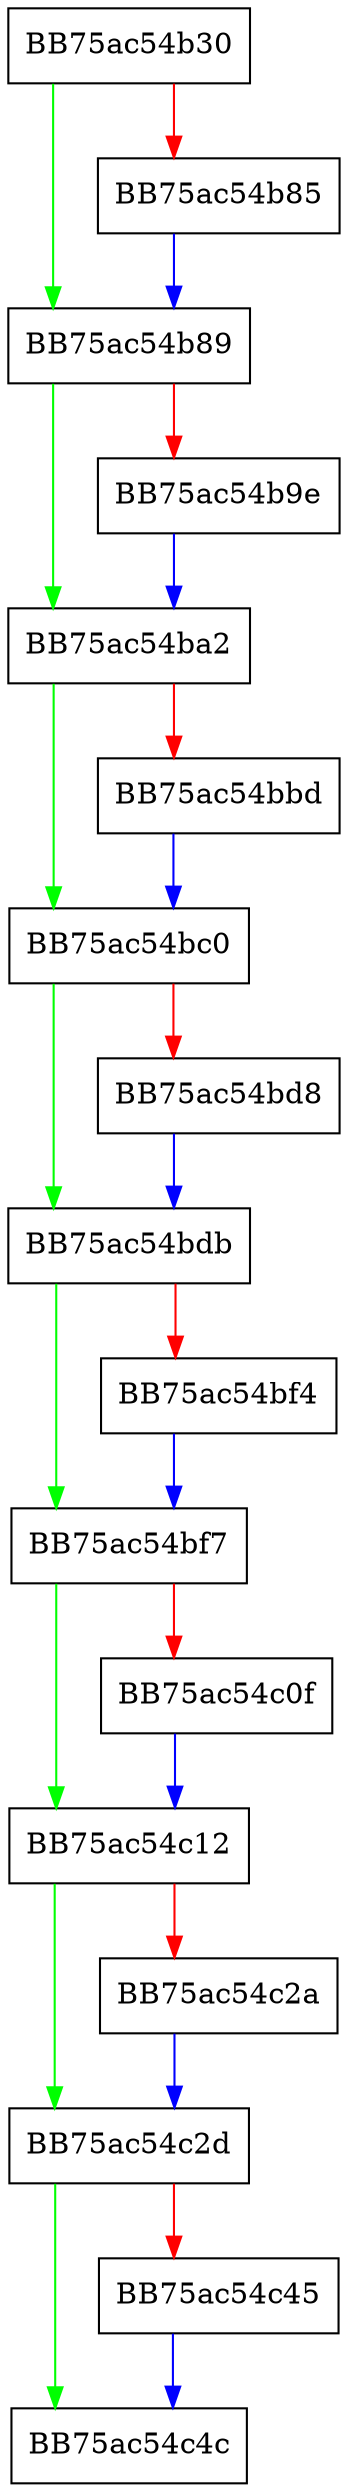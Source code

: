 digraph Inititialize {
  node [shape="box"];
  graph [splines=ortho];
  BB75ac54b30 -> BB75ac54b89 [color="green"];
  BB75ac54b30 -> BB75ac54b85 [color="red"];
  BB75ac54b85 -> BB75ac54b89 [color="blue"];
  BB75ac54b89 -> BB75ac54ba2 [color="green"];
  BB75ac54b89 -> BB75ac54b9e [color="red"];
  BB75ac54b9e -> BB75ac54ba2 [color="blue"];
  BB75ac54ba2 -> BB75ac54bc0 [color="green"];
  BB75ac54ba2 -> BB75ac54bbd [color="red"];
  BB75ac54bbd -> BB75ac54bc0 [color="blue"];
  BB75ac54bc0 -> BB75ac54bdb [color="green"];
  BB75ac54bc0 -> BB75ac54bd8 [color="red"];
  BB75ac54bd8 -> BB75ac54bdb [color="blue"];
  BB75ac54bdb -> BB75ac54bf7 [color="green"];
  BB75ac54bdb -> BB75ac54bf4 [color="red"];
  BB75ac54bf4 -> BB75ac54bf7 [color="blue"];
  BB75ac54bf7 -> BB75ac54c12 [color="green"];
  BB75ac54bf7 -> BB75ac54c0f [color="red"];
  BB75ac54c0f -> BB75ac54c12 [color="blue"];
  BB75ac54c12 -> BB75ac54c2d [color="green"];
  BB75ac54c12 -> BB75ac54c2a [color="red"];
  BB75ac54c2a -> BB75ac54c2d [color="blue"];
  BB75ac54c2d -> BB75ac54c4c [color="green"];
  BB75ac54c2d -> BB75ac54c45 [color="red"];
  BB75ac54c45 -> BB75ac54c4c [color="blue"];
}